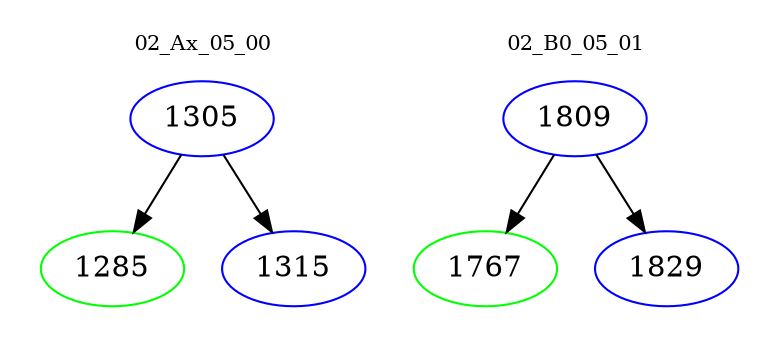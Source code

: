 digraph{
subgraph cluster_0 {
color = white
label = "02_Ax_05_00";
fontsize=10;
T0_1305 [label="1305", color="blue"]
T0_1305 -> T0_1285 [color="black"]
T0_1285 [label="1285", color="green"]
T0_1305 -> T0_1315 [color="black"]
T0_1315 [label="1315", color="blue"]
}
subgraph cluster_1 {
color = white
label = "02_B0_05_01";
fontsize=10;
T1_1809 [label="1809", color="blue"]
T1_1809 -> T1_1767 [color="black"]
T1_1767 [label="1767", color="green"]
T1_1809 -> T1_1829 [color="black"]
T1_1829 [label="1829", color="blue"]
}
}
